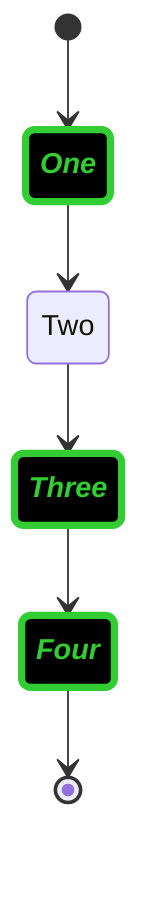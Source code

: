 stateDiagram
    direction TB
    state "One" as 1
    state "Two" as 2
    state "Three" as 3
    state "Four" as 4
    [*]-->1
    1-->2
    2-->3
    3-->4:::customStyle
    4-->[*]
    class 1,3 customStyle
    2:::customStyle
    classDef customStyle fill: black, color: #32cd32, font-weight: bold, stroke-width: 0.25rem, stroke: limegreen, font-style: italic